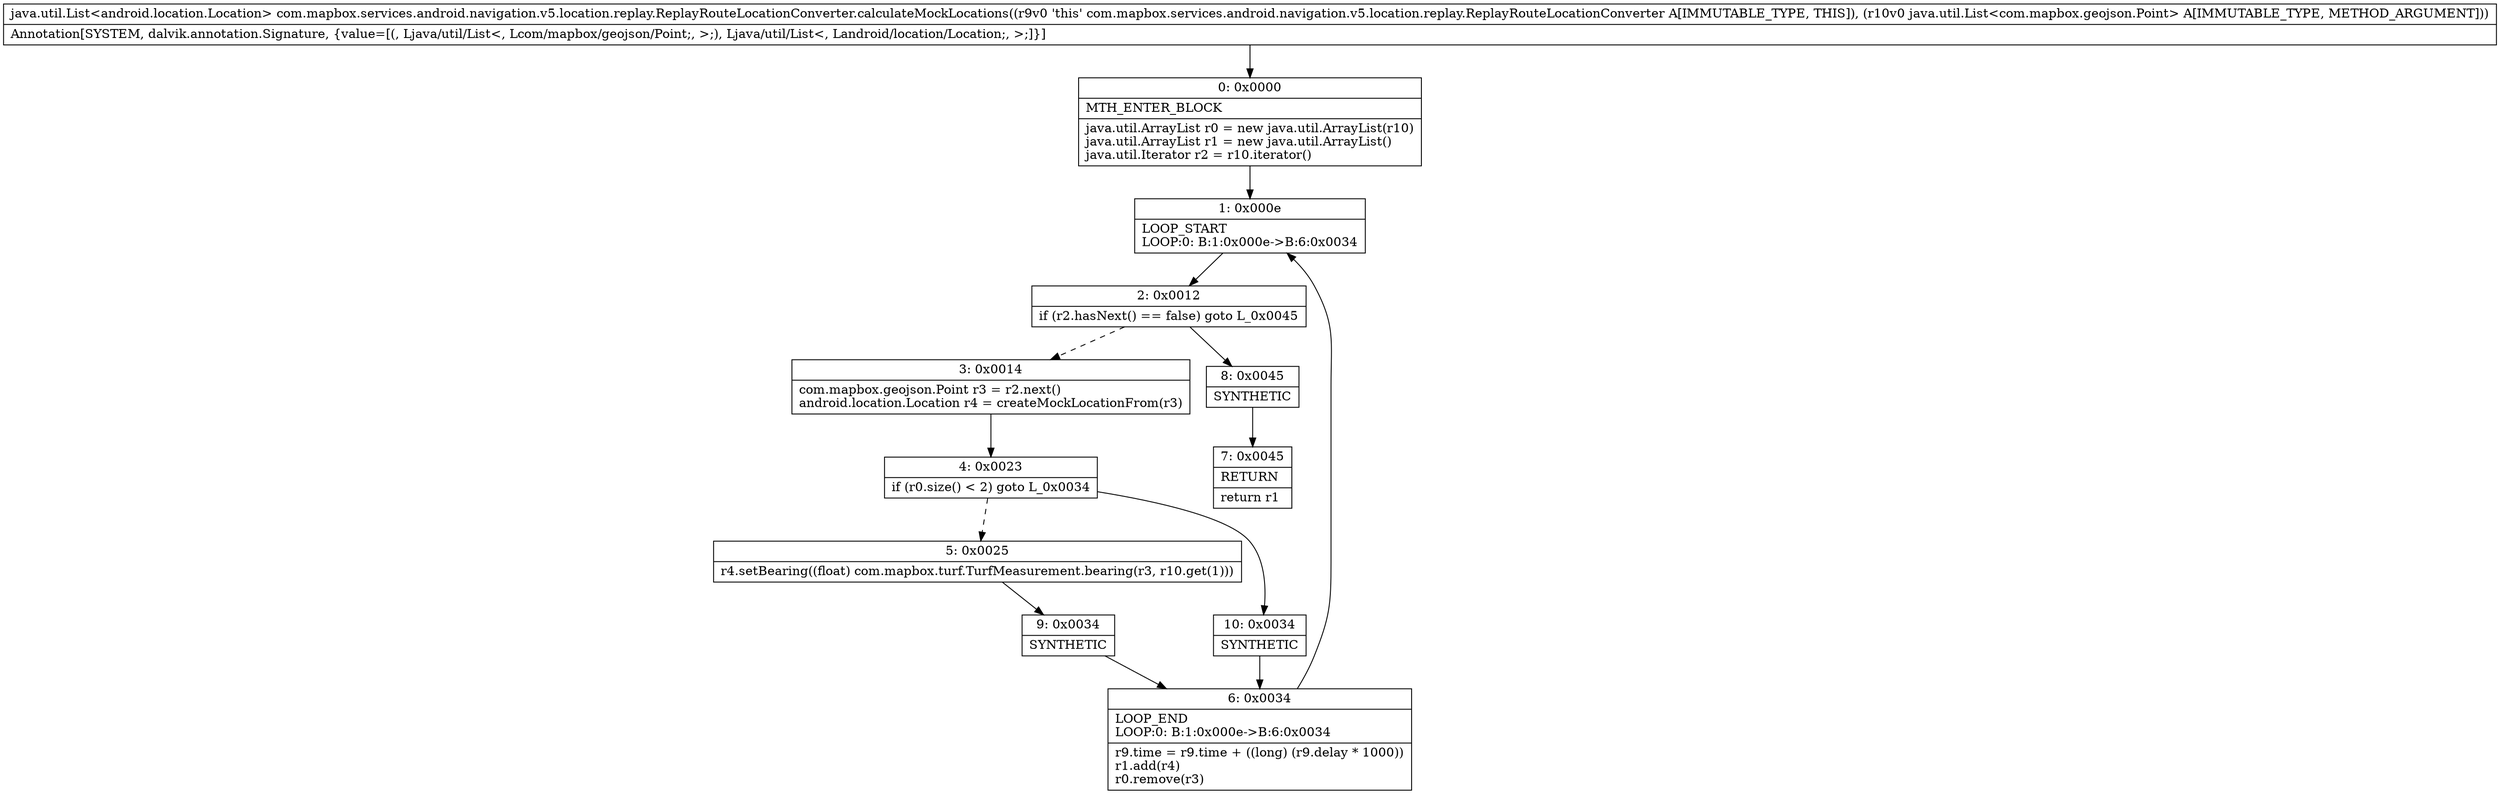 digraph "CFG forcom.mapbox.services.android.navigation.v5.location.replay.ReplayRouteLocationConverter.calculateMockLocations(Ljava\/util\/List;)Ljava\/util\/List;" {
Node_0 [shape=record,label="{0\:\ 0x0000|MTH_ENTER_BLOCK\l|java.util.ArrayList r0 = new java.util.ArrayList(r10)\ljava.util.ArrayList r1 = new java.util.ArrayList()\ljava.util.Iterator r2 = r10.iterator()\l}"];
Node_1 [shape=record,label="{1\:\ 0x000e|LOOP_START\lLOOP:0: B:1:0x000e\-\>B:6:0x0034\l}"];
Node_2 [shape=record,label="{2\:\ 0x0012|if (r2.hasNext() == false) goto L_0x0045\l}"];
Node_3 [shape=record,label="{3\:\ 0x0014|com.mapbox.geojson.Point r3 = r2.next()\landroid.location.Location r4 = createMockLocationFrom(r3)\l}"];
Node_4 [shape=record,label="{4\:\ 0x0023|if (r0.size() \< 2) goto L_0x0034\l}"];
Node_5 [shape=record,label="{5\:\ 0x0025|r4.setBearing((float) com.mapbox.turf.TurfMeasurement.bearing(r3, r10.get(1)))\l}"];
Node_6 [shape=record,label="{6\:\ 0x0034|LOOP_END\lLOOP:0: B:1:0x000e\-\>B:6:0x0034\l|r9.time = r9.time + ((long) (r9.delay * 1000))\lr1.add(r4)\lr0.remove(r3)\l}"];
Node_7 [shape=record,label="{7\:\ 0x0045|RETURN\l|return r1\l}"];
Node_8 [shape=record,label="{8\:\ 0x0045|SYNTHETIC\l}"];
Node_9 [shape=record,label="{9\:\ 0x0034|SYNTHETIC\l}"];
Node_10 [shape=record,label="{10\:\ 0x0034|SYNTHETIC\l}"];
MethodNode[shape=record,label="{java.util.List\<android.location.Location\> com.mapbox.services.android.navigation.v5.location.replay.ReplayRouteLocationConverter.calculateMockLocations((r9v0 'this' com.mapbox.services.android.navigation.v5.location.replay.ReplayRouteLocationConverter A[IMMUTABLE_TYPE, THIS]), (r10v0 java.util.List\<com.mapbox.geojson.Point\> A[IMMUTABLE_TYPE, METHOD_ARGUMENT]))  | Annotation[SYSTEM, dalvik.annotation.Signature, \{value=[(, Ljava\/util\/List\<, Lcom\/mapbox\/geojson\/Point;, \>;), Ljava\/util\/List\<, Landroid\/location\/Location;, \>;]\}]\l}"];
MethodNode -> Node_0;
Node_0 -> Node_1;
Node_1 -> Node_2;
Node_2 -> Node_3[style=dashed];
Node_2 -> Node_8;
Node_3 -> Node_4;
Node_4 -> Node_5[style=dashed];
Node_4 -> Node_10;
Node_5 -> Node_9;
Node_6 -> Node_1;
Node_8 -> Node_7;
Node_9 -> Node_6;
Node_10 -> Node_6;
}

